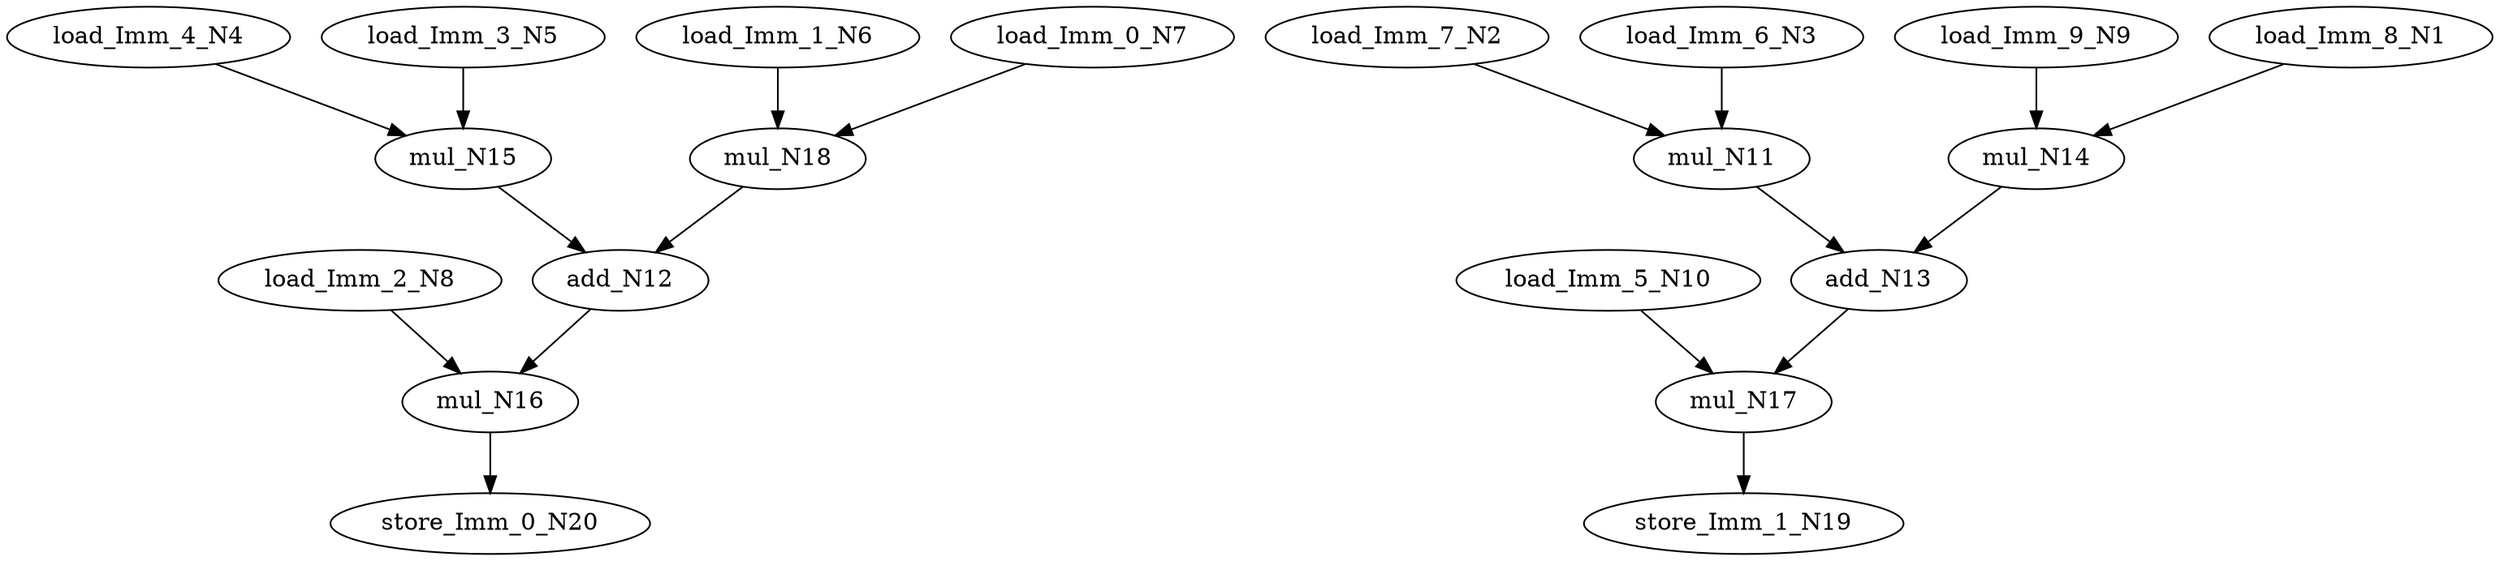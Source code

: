 digraph graphname {
N12 [color="black", ntype="operation", label="add_N12"];
N13 [color="black", ntype="operation", label="add_N13"];
N10 [color="black", ntype="operation", label="load_Imm_5_N10"];
N11 [color="black", ntype="operation", label="mul_N11"];
N16 [color="black", ntype="operation", label="mul_N16"];
N17 [color="black", ntype="operation", label="mul_N17"];
N14 [color="black", ntype="operation", label="mul_N14"];
N15 [color="black", ntype="operation", label="mul_N15"];
N18 [color="black", ntype="operation", label="mul_N18"];
N19 [color="black", ntype="operation", label="store_Imm_1_N19"];
N8 [color="black", ntype="operation", label="load_Imm_2_N8"];
N9 [color="black", ntype="operation", label="load_Imm_9_N9"];
N20 [color="black", ntype="operation", label="store_Imm_0_N20"];
N1 [color="black", ntype="operation", label="load_Imm_8_N1"];
N2 [color="black", ntype="operation", label="load_Imm_7_N2"];
N3 [color="black", ntype="operation", label="load_Imm_6_N3"];
N4 [color="black", ntype="operation", label="load_Imm_4_N4"];
N5 [color="black", ntype="operation", label="load_Imm_3_N5"];
N6 [color="black", ntype="operation", label="load_Imm_1_N6"];
N7 [color="black", ntype="operation", label="load_Imm_0_N7"];
N12 -> N16;
N13 -> N17;
N10 -> N17;
N11 -> N13;
N16 -> N20;
N17 -> N19;
N14 -> N13;
N15 -> N12;
N18 -> N12;
N8 -> N16;
N9 -> N14;
N1 -> N14;
N2 -> N11;
N3 -> N11;
N4 -> N15;
N5 -> N15;
N6 -> N18;
N7 -> N18;
}
